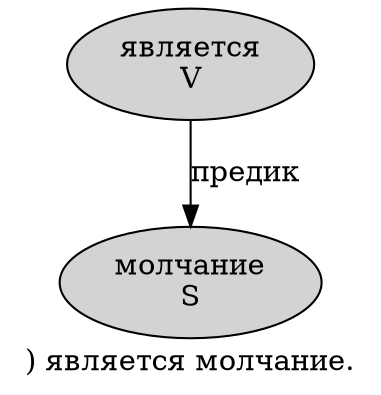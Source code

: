 digraph SENTENCE_279 {
	graph [label=") является молчание."]
	node [style=filled]
		1 [label="является
V" color="" fillcolor=lightgray penwidth=1 shape=ellipse]
		2 [label="молчание
S" color="" fillcolor=lightgray penwidth=1 shape=ellipse]
			1 -> 2 [label="предик"]
}